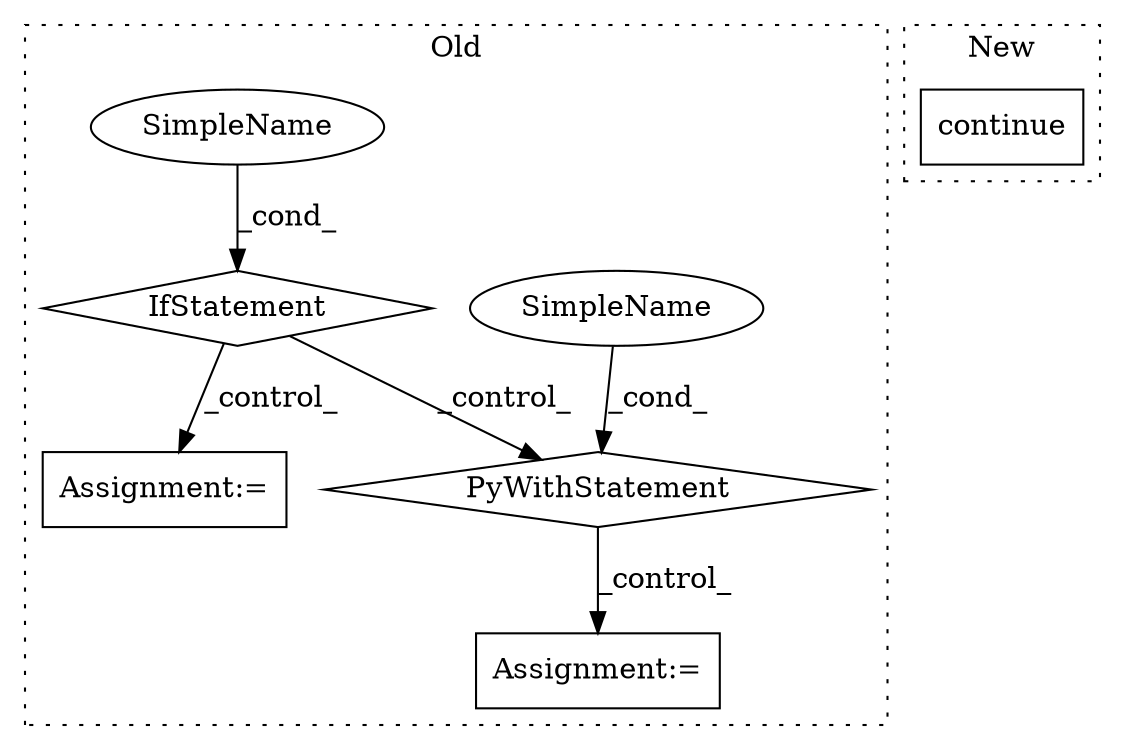 digraph G {
subgraph cluster0 {
1 [label="PyWithStatement" a="104" s="19631,19658" l="10,2" shape="diamond"];
3 [label="Assignment:=" a="7" s="19677" l="1" shape="box"];
4 [label="SimpleName" a="42" s="" l="" shape="ellipse"];
5 [label="IfStatement" a="25" s="19606,19621" l="4,2" shape="diamond"];
6 [label="SimpleName" a="42" s="19610" l="11" shape="ellipse"];
7 [label="Assignment:=" a="7" s="19914" l="1" shape="box"];
label = "Old";
style="dotted";
}
subgraph cluster1 {
2 [label="continue" a="18" s="19996" l="9" shape="box"];
label = "New";
style="dotted";
}
1 -> 3 [label="_control_"];
4 -> 1 [label="_cond_"];
5 -> 7 [label="_control_"];
5 -> 1 [label="_control_"];
6 -> 5 [label="_cond_"];
}